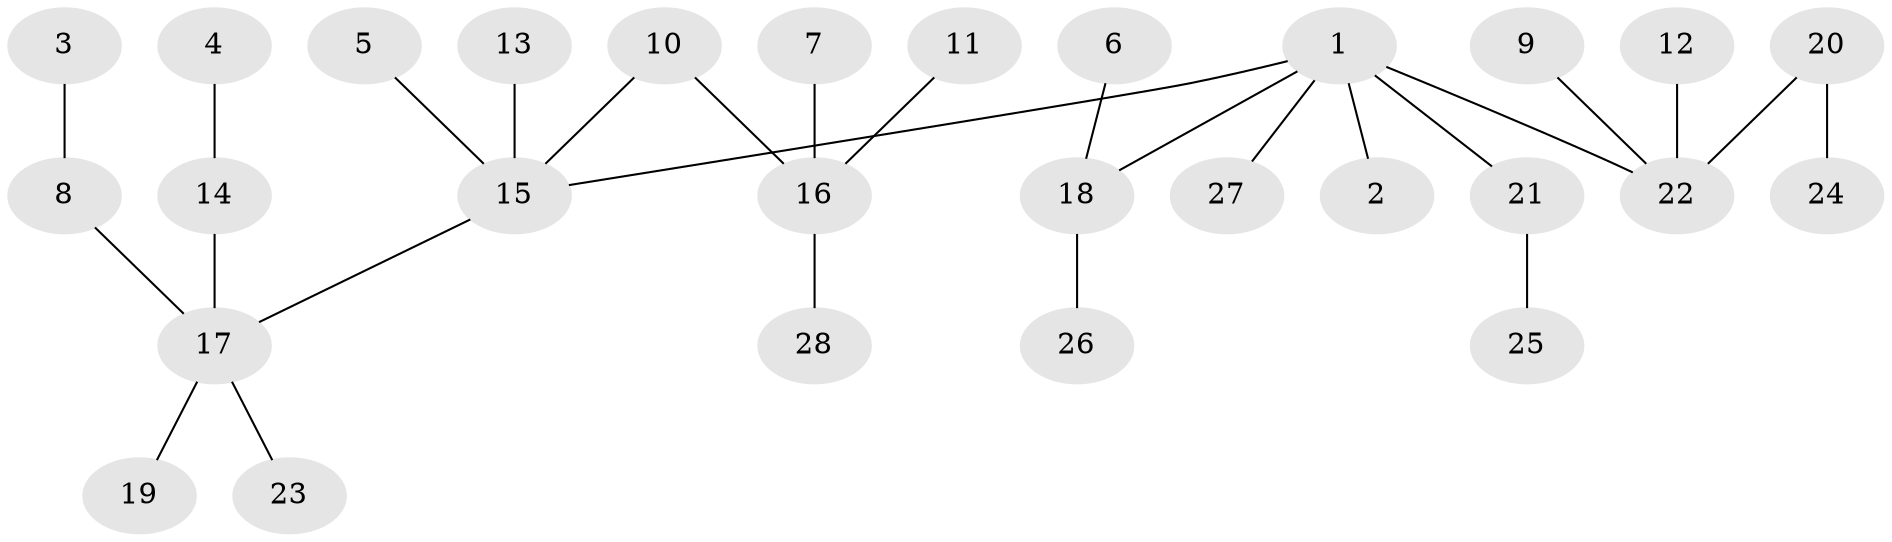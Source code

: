 // original degree distribution, {3: 0.16363636363636364, 4: 0.07272727272727272, 6: 0.01818181818181818, 2: 0.2545454545454545, 1: 0.4727272727272727, 5: 0.01818181818181818}
// Generated by graph-tools (version 1.1) at 2025/26/03/09/25 03:26:26]
// undirected, 28 vertices, 27 edges
graph export_dot {
graph [start="1"]
  node [color=gray90,style=filled];
  1;
  2;
  3;
  4;
  5;
  6;
  7;
  8;
  9;
  10;
  11;
  12;
  13;
  14;
  15;
  16;
  17;
  18;
  19;
  20;
  21;
  22;
  23;
  24;
  25;
  26;
  27;
  28;
  1 -- 2 [weight=1.0];
  1 -- 15 [weight=1.0];
  1 -- 18 [weight=1.0];
  1 -- 21 [weight=1.0];
  1 -- 22 [weight=1.0];
  1 -- 27 [weight=1.0];
  3 -- 8 [weight=1.0];
  4 -- 14 [weight=1.0];
  5 -- 15 [weight=1.0];
  6 -- 18 [weight=1.0];
  7 -- 16 [weight=1.0];
  8 -- 17 [weight=1.0];
  9 -- 22 [weight=1.0];
  10 -- 15 [weight=1.0];
  10 -- 16 [weight=1.0];
  11 -- 16 [weight=1.0];
  12 -- 22 [weight=1.0];
  13 -- 15 [weight=1.0];
  14 -- 17 [weight=1.0];
  15 -- 17 [weight=1.0];
  16 -- 28 [weight=1.0];
  17 -- 19 [weight=1.0];
  17 -- 23 [weight=1.0];
  18 -- 26 [weight=1.0];
  20 -- 22 [weight=1.0];
  20 -- 24 [weight=1.0];
  21 -- 25 [weight=1.0];
}
